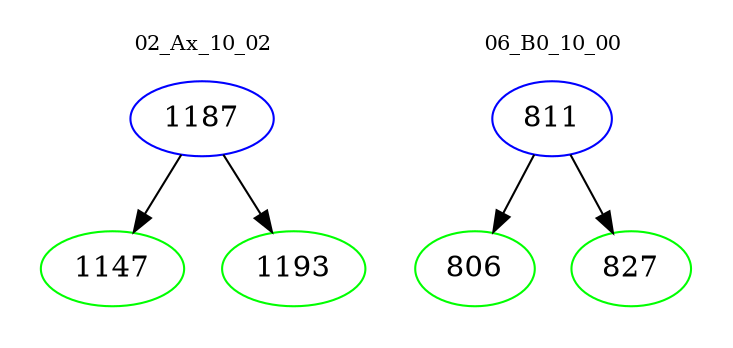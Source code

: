 digraph{
subgraph cluster_0 {
color = white
label = "02_Ax_10_02";
fontsize=10;
T0_1187 [label="1187", color="blue"]
T0_1187 -> T0_1147 [color="black"]
T0_1147 [label="1147", color="green"]
T0_1187 -> T0_1193 [color="black"]
T0_1193 [label="1193", color="green"]
}
subgraph cluster_1 {
color = white
label = "06_B0_10_00";
fontsize=10;
T1_811 [label="811", color="blue"]
T1_811 -> T1_806 [color="black"]
T1_806 [label="806", color="green"]
T1_811 -> T1_827 [color="black"]
T1_827 [label="827", color="green"]
}
}
